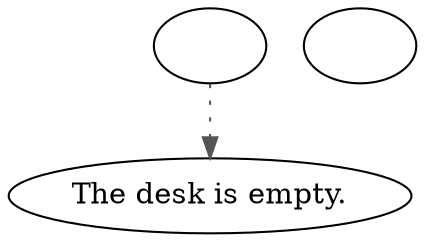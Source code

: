 digraph DESK {
  "start" [style=filled       fillcolor="#FFFFFF"       color="#000000"]
  "start" -> "do_stuff" [style=dotted color="#555555"]
  "start" [label=""]
  "do_stuff" [style=filled       fillcolor="#FFFFFF"       color="#000000"]
  "do_stuff" [label="The desk is empty."]
  "deskend" [style=filled       fillcolor="#FFFFFF"       color="#000000"]
  "deskend" [label=""]
}